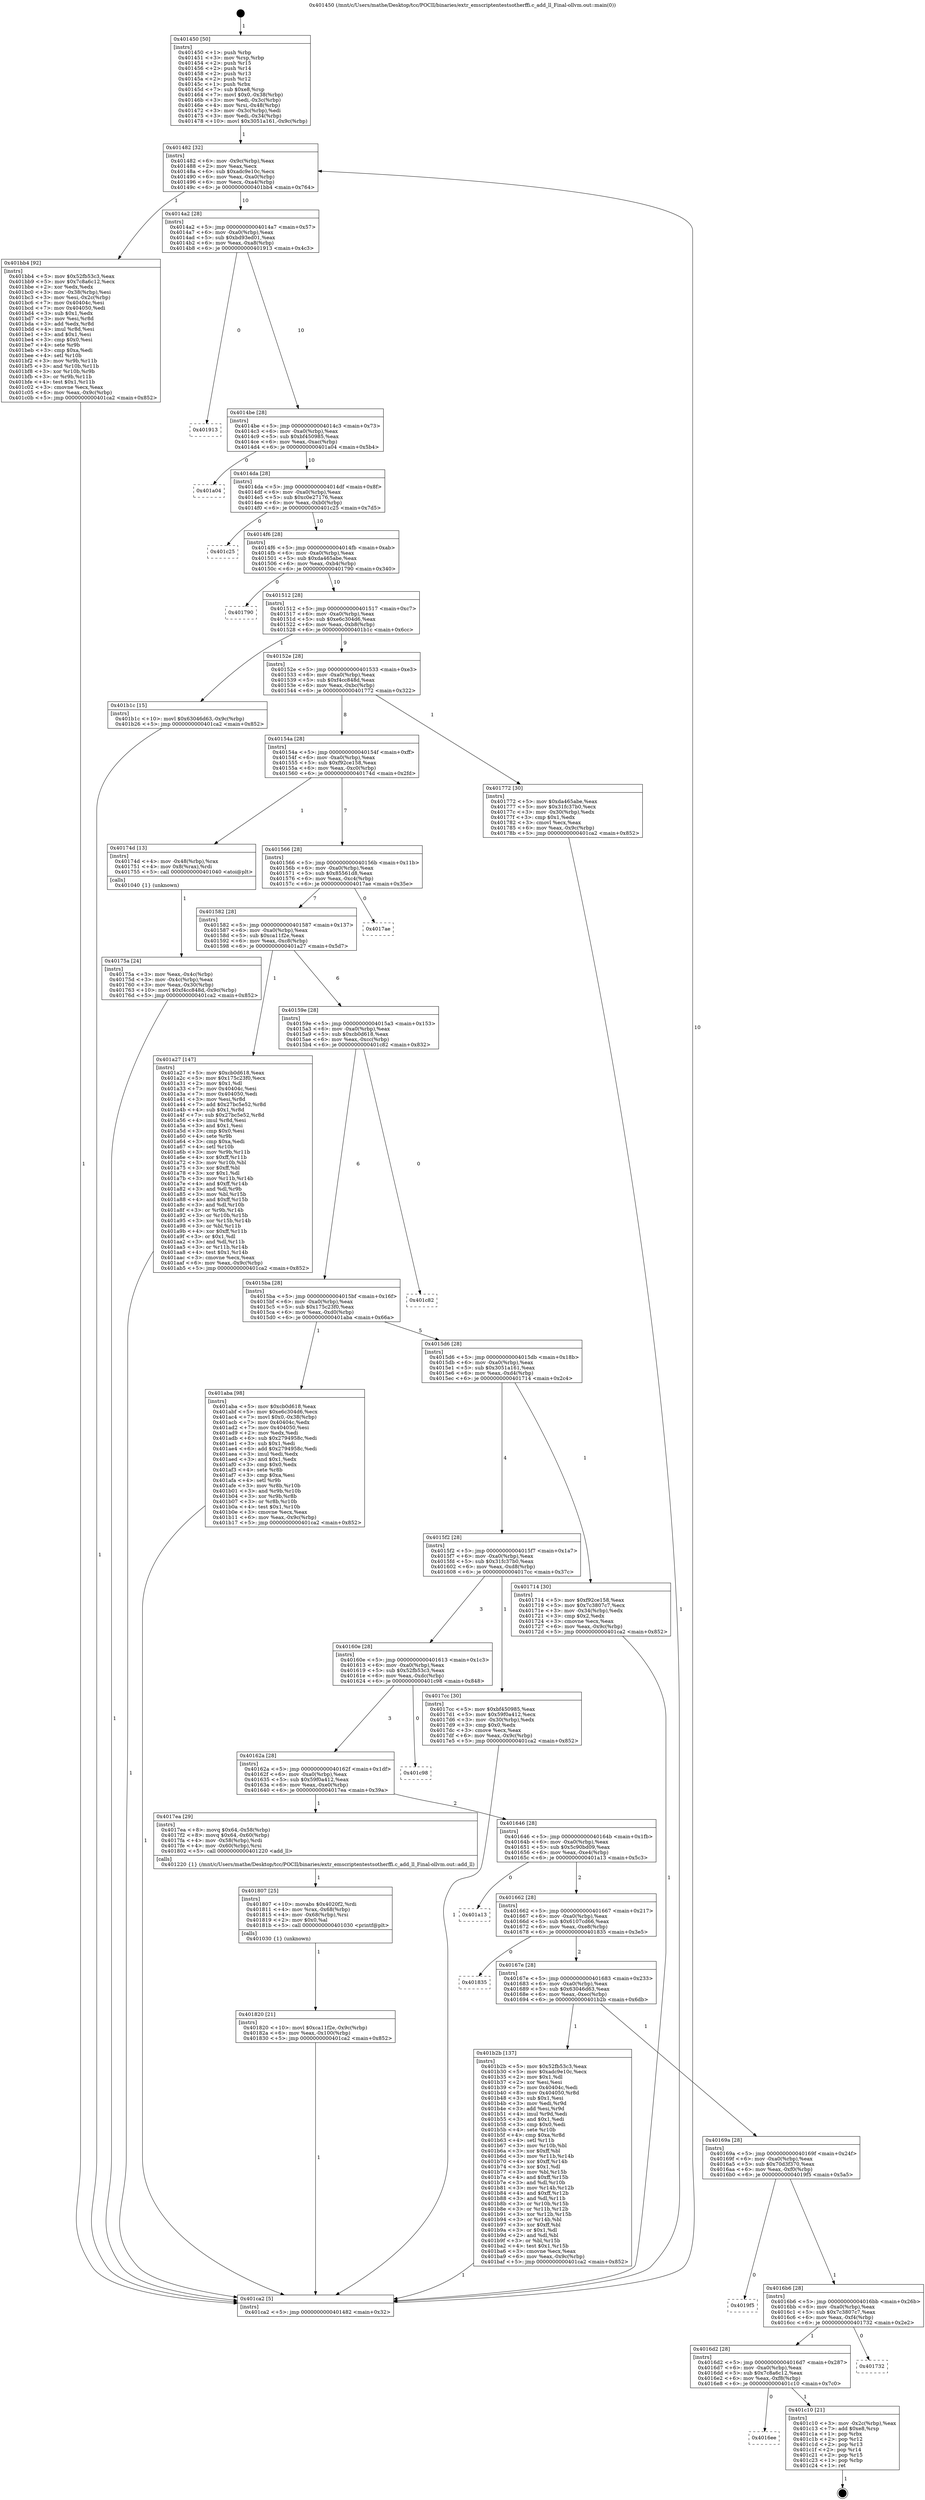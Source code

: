 digraph "0x401450" {
  label = "0x401450 (/mnt/c/Users/mathe/Desktop/tcc/POCII/binaries/extr_emscriptentestsotherffi.c_add_ll_Final-ollvm.out::main(0))"
  labelloc = "t"
  node[shape=record]

  Entry [label="",width=0.3,height=0.3,shape=circle,fillcolor=black,style=filled]
  "0x401482" [label="{
     0x401482 [32]\l
     | [instrs]\l
     &nbsp;&nbsp;0x401482 \<+6\>: mov -0x9c(%rbp),%eax\l
     &nbsp;&nbsp;0x401488 \<+2\>: mov %eax,%ecx\l
     &nbsp;&nbsp;0x40148a \<+6\>: sub $0xadc9e10c,%ecx\l
     &nbsp;&nbsp;0x401490 \<+6\>: mov %eax,-0xa0(%rbp)\l
     &nbsp;&nbsp;0x401496 \<+6\>: mov %ecx,-0xa4(%rbp)\l
     &nbsp;&nbsp;0x40149c \<+6\>: je 0000000000401bb4 \<main+0x764\>\l
  }"]
  "0x401bb4" [label="{
     0x401bb4 [92]\l
     | [instrs]\l
     &nbsp;&nbsp;0x401bb4 \<+5\>: mov $0x52fb53c3,%eax\l
     &nbsp;&nbsp;0x401bb9 \<+5\>: mov $0x7c8a6c12,%ecx\l
     &nbsp;&nbsp;0x401bbe \<+2\>: xor %edx,%edx\l
     &nbsp;&nbsp;0x401bc0 \<+3\>: mov -0x38(%rbp),%esi\l
     &nbsp;&nbsp;0x401bc3 \<+3\>: mov %esi,-0x2c(%rbp)\l
     &nbsp;&nbsp;0x401bc6 \<+7\>: mov 0x40404c,%esi\l
     &nbsp;&nbsp;0x401bcd \<+7\>: mov 0x404050,%edi\l
     &nbsp;&nbsp;0x401bd4 \<+3\>: sub $0x1,%edx\l
     &nbsp;&nbsp;0x401bd7 \<+3\>: mov %esi,%r8d\l
     &nbsp;&nbsp;0x401bda \<+3\>: add %edx,%r8d\l
     &nbsp;&nbsp;0x401bdd \<+4\>: imul %r8d,%esi\l
     &nbsp;&nbsp;0x401be1 \<+3\>: and $0x1,%esi\l
     &nbsp;&nbsp;0x401be4 \<+3\>: cmp $0x0,%esi\l
     &nbsp;&nbsp;0x401be7 \<+4\>: sete %r9b\l
     &nbsp;&nbsp;0x401beb \<+3\>: cmp $0xa,%edi\l
     &nbsp;&nbsp;0x401bee \<+4\>: setl %r10b\l
     &nbsp;&nbsp;0x401bf2 \<+3\>: mov %r9b,%r11b\l
     &nbsp;&nbsp;0x401bf5 \<+3\>: and %r10b,%r11b\l
     &nbsp;&nbsp;0x401bf8 \<+3\>: xor %r10b,%r9b\l
     &nbsp;&nbsp;0x401bfb \<+3\>: or %r9b,%r11b\l
     &nbsp;&nbsp;0x401bfe \<+4\>: test $0x1,%r11b\l
     &nbsp;&nbsp;0x401c02 \<+3\>: cmovne %ecx,%eax\l
     &nbsp;&nbsp;0x401c05 \<+6\>: mov %eax,-0x9c(%rbp)\l
     &nbsp;&nbsp;0x401c0b \<+5\>: jmp 0000000000401ca2 \<main+0x852\>\l
  }"]
  "0x4014a2" [label="{
     0x4014a2 [28]\l
     | [instrs]\l
     &nbsp;&nbsp;0x4014a2 \<+5\>: jmp 00000000004014a7 \<main+0x57\>\l
     &nbsp;&nbsp;0x4014a7 \<+6\>: mov -0xa0(%rbp),%eax\l
     &nbsp;&nbsp;0x4014ad \<+5\>: sub $0xbd93ed01,%eax\l
     &nbsp;&nbsp;0x4014b2 \<+6\>: mov %eax,-0xa8(%rbp)\l
     &nbsp;&nbsp;0x4014b8 \<+6\>: je 0000000000401913 \<main+0x4c3\>\l
  }"]
  Exit [label="",width=0.3,height=0.3,shape=circle,fillcolor=black,style=filled,peripheries=2]
  "0x401913" [label="{
     0x401913\l
  }", style=dashed]
  "0x4014be" [label="{
     0x4014be [28]\l
     | [instrs]\l
     &nbsp;&nbsp;0x4014be \<+5\>: jmp 00000000004014c3 \<main+0x73\>\l
     &nbsp;&nbsp;0x4014c3 \<+6\>: mov -0xa0(%rbp),%eax\l
     &nbsp;&nbsp;0x4014c9 \<+5\>: sub $0xbf450985,%eax\l
     &nbsp;&nbsp;0x4014ce \<+6\>: mov %eax,-0xac(%rbp)\l
     &nbsp;&nbsp;0x4014d4 \<+6\>: je 0000000000401a04 \<main+0x5b4\>\l
  }"]
  "0x4016ee" [label="{
     0x4016ee\l
  }", style=dashed]
  "0x401a04" [label="{
     0x401a04\l
  }", style=dashed]
  "0x4014da" [label="{
     0x4014da [28]\l
     | [instrs]\l
     &nbsp;&nbsp;0x4014da \<+5\>: jmp 00000000004014df \<main+0x8f\>\l
     &nbsp;&nbsp;0x4014df \<+6\>: mov -0xa0(%rbp),%eax\l
     &nbsp;&nbsp;0x4014e5 \<+5\>: sub $0xc0e27176,%eax\l
     &nbsp;&nbsp;0x4014ea \<+6\>: mov %eax,-0xb0(%rbp)\l
     &nbsp;&nbsp;0x4014f0 \<+6\>: je 0000000000401c25 \<main+0x7d5\>\l
  }"]
  "0x401c10" [label="{
     0x401c10 [21]\l
     | [instrs]\l
     &nbsp;&nbsp;0x401c10 \<+3\>: mov -0x2c(%rbp),%eax\l
     &nbsp;&nbsp;0x401c13 \<+7\>: add $0xe8,%rsp\l
     &nbsp;&nbsp;0x401c1a \<+1\>: pop %rbx\l
     &nbsp;&nbsp;0x401c1b \<+2\>: pop %r12\l
     &nbsp;&nbsp;0x401c1d \<+2\>: pop %r13\l
     &nbsp;&nbsp;0x401c1f \<+2\>: pop %r14\l
     &nbsp;&nbsp;0x401c21 \<+2\>: pop %r15\l
     &nbsp;&nbsp;0x401c23 \<+1\>: pop %rbp\l
     &nbsp;&nbsp;0x401c24 \<+1\>: ret\l
  }"]
  "0x401c25" [label="{
     0x401c25\l
  }", style=dashed]
  "0x4014f6" [label="{
     0x4014f6 [28]\l
     | [instrs]\l
     &nbsp;&nbsp;0x4014f6 \<+5\>: jmp 00000000004014fb \<main+0xab\>\l
     &nbsp;&nbsp;0x4014fb \<+6\>: mov -0xa0(%rbp),%eax\l
     &nbsp;&nbsp;0x401501 \<+5\>: sub $0xda465abe,%eax\l
     &nbsp;&nbsp;0x401506 \<+6\>: mov %eax,-0xb4(%rbp)\l
     &nbsp;&nbsp;0x40150c \<+6\>: je 0000000000401790 \<main+0x340\>\l
  }"]
  "0x4016d2" [label="{
     0x4016d2 [28]\l
     | [instrs]\l
     &nbsp;&nbsp;0x4016d2 \<+5\>: jmp 00000000004016d7 \<main+0x287\>\l
     &nbsp;&nbsp;0x4016d7 \<+6\>: mov -0xa0(%rbp),%eax\l
     &nbsp;&nbsp;0x4016dd \<+5\>: sub $0x7c8a6c12,%eax\l
     &nbsp;&nbsp;0x4016e2 \<+6\>: mov %eax,-0xf8(%rbp)\l
     &nbsp;&nbsp;0x4016e8 \<+6\>: je 0000000000401c10 \<main+0x7c0\>\l
  }"]
  "0x401790" [label="{
     0x401790\l
  }", style=dashed]
  "0x401512" [label="{
     0x401512 [28]\l
     | [instrs]\l
     &nbsp;&nbsp;0x401512 \<+5\>: jmp 0000000000401517 \<main+0xc7\>\l
     &nbsp;&nbsp;0x401517 \<+6\>: mov -0xa0(%rbp),%eax\l
     &nbsp;&nbsp;0x40151d \<+5\>: sub $0xe6c304d6,%eax\l
     &nbsp;&nbsp;0x401522 \<+6\>: mov %eax,-0xb8(%rbp)\l
     &nbsp;&nbsp;0x401528 \<+6\>: je 0000000000401b1c \<main+0x6cc\>\l
  }"]
  "0x401732" [label="{
     0x401732\l
  }", style=dashed]
  "0x401b1c" [label="{
     0x401b1c [15]\l
     | [instrs]\l
     &nbsp;&nbsp;0x401b1c \<+10\>: movl $0x63046d63,-0x9c(%rbp)\l
     &nbsp;&nbsp;0x401b26 \<+5\>: jmp 0000000000401ca2 \<main+0x852\>\l
  }"]
  "0x40152e" [label="{
     0x40152e [28]\l
     | [instrs]\l
     &nbsp;&nbsp;0x40152e \<+5\>: jmp 0000000000401533 \<main+0xe3\>\l
     &nbsp;&nbsp;0x401533 \<+6\>: mov -0xa0(%rbp),%eax\l
     &nbsp;&nbsp;0x401539 \<+5\>: sub $0xf4cc848d,%eax\l
     &nbsp;&nbsp;0x40153e \<+6\>: mov %eax,-0xbc(%rbp)\l
     &nbsp;&nbsp;0x401544 \<+6\>: je 0000000000401772 \<main+0x322\>\l
  }"]
  "0x4016b6" [label="{
     0x4016b6 [28]\l
     | [instrs]\l
     &nbsp;&nbsp;0x4016b6 \<+5\>: jmp 00000000004016bb \<main+0x26b\>\l
     &nbsp;&nbsp;0x4016bb \<+6\>: mov -0xa0(%rbp),%eax\l
     &nbsp;&nbsp;0x4016c1 \<+5\>: sub $0x7c3807c7,%eax\l
     &nbsp;&nbsp;0x4016c6 \<+6\>: mov %eax,-0xf4(%rbp)\l
     &nbsp;&nbsp;0x4016cc \<+6\>: je 0000000000401732 \<main+0x2e2\>\l
  }"]
  "0x401772" [label="{
     0x401772 [30]\l
     | [instrs]\l
     &nbsp;&nbsp;0x401772 \<+5\>: mov $0xda465abe,%eax\l
     &nbsp;&nbsp;0x401777 \<+5\>: mov $0x31fc37b0,%ecx\l
     &nbsp;&nbsp;0x40177c \<+3\>: mov -0x30(%rbp),%edx\l
     &nbsp;&nbsp;0x40177f \<+3\>: cmp $0x1,%edx\l
     &nbsp;&nbsp;0x401782 \<+3\>: cmovl %ecx,%eax\l
     &nbsp;&nbsp;0x401785 \<+6\>: mov %eax,-0x9c(%rbp)\l
     &nbsp;&nbsp;0x40178b \<+5\>: jmp 0000000000401ca2 \<main+0x852\>\l
  }"]
  "0x40154a" [label="{
     0x40154a [28]\l
     | [instrs]\l
     &nbsp;&nbsp;0x40154a \<+5\>: jmp 000000000040154f \<main+0xff\>\l
     &nbsp;&nbsp;0x40154f \<+6\>: mov -0xa0(%rbp),%eax\l
     &nbsp;&nbsp;0x401555 \<+5\>: sub $0xf92ce158,%eax\l
     &nbsp;&nbsp;0x40155a \<+6\>: mov %eax,-0xc0(%rbp)\l
     &nbsp;&nbsp;0x401560 \<+6\>: je 000000000040174d \<main+0x2fd\>\l
  }"]
  "0x4019f5" [label="{
     0x4019f5\l
  }", style=dashed]
  "0x40174d" [label="{
     0x40174d [13]\l
     | [instrs]\l
     &nbsp;&nbsp;0x40174d \<+4\>: mov -0x48(%rbp),%rax\l
     &nbsp;&nbsp;0x401751 \<+4\>: mov 0x8(%rax),%rdi\l
     &nbsp;&nbsp;0x401755 \<+5\>: call 0000000000401040 \<atoi@plt\>\l
     | [calls]\l
     &nbsp;&nbsp;0x401040 \{1\} (unknown)\l
  }"]
  "0x401566" [label="{
     0x401566 [28]\l
     | [instrs]\l
     &nbsp;&nbsp;0x401566 \<+5\>: jmp 000000000040156b \<main+0x11b\>\l
     &nbsp;&nbsp;0x40156b \<+6\>: mov -0xa0(%rbp),%eax\l
     &nbsp;&nbsp;0x401571 \<+5\>: sub $0x85561d8,%eax\l
     &nbsp;&nbsp;0x401576 \<+6\>: mov %eax,-0xc4(%rbp)\l
     &nbsp;&nbsp;0x40157c \<+6\>: je 00000000004017ae \<main+0x35e\>\l
  }"]
  "0x40169a" [label="{
     0x40169a [28]\l
     | [instrs]\l
     &nbsp;&nbsp;0x40169a \<+5\>: jmp 000000000040169f \<main+0x24f\>\l
     &nbsp;&nbsp;0x40169f \<+6\>: mov -0xa0(%rbp),%eax\l
     &nbsp;&nbsp;0x4016a5 \<+5\>: sub $0x70d3f370,%eax\l
     &nbsp;&nbsp;0x4016aa \<+6\>: mov %eax,-0xf0(%rbp)\l
     &nbsp;&nbsp;0x4016b0 \<+6\>: je 00000000004019f5 \<main+0x5a5\>\l
  }"]
  "0x4017ae" [label="{
     0x4017ae\l
  }", style=dashed]
  "0x401582" [label="{
     0x401582 [28]\l
     | [instrs]\l
     &nbsp;&nbsp;0x401582 \<+5\>: jmp 0000000000401587 \<main+0x137\>\l
     &nbsp;&nbsp;0x401587 \<+6\>: mov -0xa0(%rbp),%eax\l
     &nbsp;&nbsp;0x40158d \<+5\>: sub $0xca11f2e,%eax\l
     &nbsp;&nbsp;0x401592 \<+6\>: mov %eax,-0xc8(%rbp)\l
     &nbsp;&nbsp;0x401598 \<+6\>: je 0000000000401a27 \<main+0x5d7\>\l
  }"]
  "0x401b2b" [label="{
     0x401b2b [137]\l
     | [instrs]\l
     &nbsp;&nbsp;0x401b2b \<+5\>: mov $0x52fb53c3,%eax\l
     &nbsp;&nbsp;0x401b30 \<+5\>: mov $0xadc9e10c,%ecx\l
     &nbsp;&nbsp;0x401b35 \<+2\>: mov $0x1,%dl\l
     &nbsp;&nbsp;0x401b37 \<+2\>: xor %esi,%esi\l
     &nbsp;&nbsp;0x401b39 \<+7\>: mov 0x40404c,%edi\l
     &nbsp;&nbsp;0x401b40 \<+8\>: mov 0x404050,%r8d\l
     &nbsp;&nbsp;0x401b48 \<+3\>: sub $0x1,%esi\l
     &nbsp;&nbsp;0x401b4b \<+3\>: mov %edi,%r9d\l
     &nbsp;&nbsp;0x401b4e \<+3\>: add %esi,%r9d\l
     &nbsp;&nbsp;0x401b51 \<+4\>: imul %r9d,%edi\l
     &nbsp;&nbsp;0x401b55 \<+3\>: and $0x1,%edi\l
     &nbsp;&nbsp;0x401b58 \<+3\>: cmp $0x0,%edi\l
     &nbsp;&nbsp;0x401b5b \<+4\>: sete %r10b\l
     &nbsp;&nbsp;0x401b5f \<+4\>: cmp $0xa,%r8d\l
     &nbsp;&nbsp;0x401b63 \<+4\>: setl %r11b\l
     &nbsp;&nbsp;0x401b67 \<+3\>: mov %r10b,%bl\l
     &nbsp;&nbsp;0x401b6a \<+3\>: xor $0xff,%bl\l
     &nbsp;&nbsp;0x401b6d \<+3\>: mov %r11b,%r14b\l
     &nbsp;&nbsp;0x401b70 \<+4\>: xor $0xff,%r14b\l
     &nbsp;&nbsp;0x401b74 \<+3\>: xor $0x1,%dl\l
     &nbsp;&nbsp;0x401b77 \<+3\>: mov %bl,%r15b\l
     &nbsp;&nbsp;0x401b7a \<+4\>: and $0xff,%r15b\l
     &nbsp;&nbsp;0x401b7e \<+3\>: and %dl,%r10b\l
     &nbsp;&nbsp;0x401b81 \<+3\>: mov %r14b,%r12b\l
     &nbsp;&nbsp;0x401b84 \<+4\>: and $0xff,%r12b\l
     &nbsp;&nbsp;0x401b88 \<+3\>: and %dl,%r11b\l
     &nbsp;&nbsp;0x401b8b \<+3\>: or %r10b,%r15b\l
     &nbsp;&nbsp;0x401b8e \<+3\>: or %r11b,%r12b\l
     &nbsp;&nbsp;0x401b91 \<+3\>: xor %r12b,%r15b\l
     &nbsp;&nbsp;0x401b94 \<+3\>: or %r14b,%bl\l
     &nbsp;&nbsp;0x401b97 \<+3\>: xor $0xff,%bl\l
     &nbsp;&nbsp;0x401b9a \<+3\>: or $0x1,%dl\l
     &nbsp;&nbsp;0x401b9d \<+2\>: and %dl,%bl\l
     &nbsp;&nbsp;0x401b9f \<+3\>: or %bl,%r15b\l
     &nbsp;&nbsp;0x401ba2 \<+4\>: test $0x1,%r15b\l
     &nbsp;&nbsp;0x401ba6 \<+3\>: cmovne %ecx,%eax\l
     &nbsp;&nbsp;0x401ba9 \<+6\>: mov %eax,-0x9c(%rbp)\l
     &nbsp;&nbsp;0x401baf \<+5\>: jmp 0000000000401ca2 \<main+0x852\>\l
  }"]
  "0x401a27" [label="{
     0x401a27 [147]\l
     | [instrs]\l
     &nbsp;&nbsp;0x401a27 \<+5\>: mov $0xcb0d618,%eax\l
     &nbsp;&nbsp;0x401a2c \<+5\>: mov $0x175c23f0,%ecx\l
     &nbsp;&nbsp;0x401a31 \<+2\>: mov $0x1,%dl\l
     &nbsp;&nbsp;0x401a33 \<+7\>: mov 0x40404c,%esi\l
     &nbsp;&nbsp;0x401a3a \<+7\>: mov 0x404050,%edi\l
     &nbsp;&nbsp;0x401a41 \<+3\>: mov %esi,%r8d\l
     &nbsp;&nbsp;0x401a44 \<+7\>: add $0x27bc5e52,%r8d\l
     &nbsp;&nbsp;0x401a4b \<+4\>: sub $0x1,%r8d\l
     &nbsp;&nbsp;0x401a4f \<+7\>: sub $0x27bc5e52,%r8d\l
     &nbsp;&nbsp;0x401a56 \<+4\>: imul %r8d,%esi\l
     &nbsp;&nbsp;0x401a5a \<+3\>: and $0x1,%esi\l
     &nbsp;&nbsp;0x401a5d \<+3\>: cmp $0x0,%esi\l
     &nbsp;&nbsp;0x401a60 \<+4\>: sete %r9b\l
     &nbsp;&nbsp;0x401a64 \<+3\>: cmp $0xa,%edi\l
     &nbsp;&nbsp;0x401a67 \<+4\>: setl %r10b\l
     &nbsp;&nbsp;0x401a6b \<+3\>: mov %r9b,%r11b\l
     &nbsp;&nbsp;0x401a6e \<+4\>: xor $0xff,%r11b\l
     &nbsp;&nbsp;0x401a72 \<+3\>: mov %r10b,%bl\l
     &nbsp;&nbsp;0x401a75 \<+3\>: xor $0xff,%bl\l
     &nbsp;&nbsp;0x401a78 \<+3\>: xor $0x1,%dl\l
     &nbsp;&nbsp;0x401a7b \<+3\>: mov %r11b,%r14b\l
     &nbsp;&nbsp;0x401a7e \<+4\>: and $0xff,%r14b\l
     &nbsp;&nbsp;0x401a82 \<+3\>: and %dl,%r9b\l
     &nbsp;&nbsp;0x401a85 \<+3\>: mov %bl,%r15b\l
     &nbsp;&nbsp;0x401a88 \<+4\>: and $0xff,%r15b\l
     &nbsp;&nbsp;0x401a8c \<+3\>: and %dl,%r10b\l
     &nbsp;&nbsp;0x401a8f \<+3\>: or %r9b,%r14b\l
     &nbsp;&nbsp;0x401a92 \<+3\>: or %r10b,%r15b\l
     &nbsp;&nbsp;0x401a95 \<+3\>: xor %r15b,%r14b\l
     &nbsp;&nbsp;0x401a98 \<+3\>: or %bl,%r11b\l
     &nbsp;&nbsp;0x401a9b \<+4\>: xor $0xff,%r11b\l
     &nbsp;&nbsp;0x401a9f \<+3\>: or $0x1,%dl\l
     &nbsp;&nbsp;0x401aa2 \<+3\>: and %dl,%r11b\l
     &nbsp;&nbsp;0x401aa5 \<+3\>: or %r11b,%r14b\l
     &nbsp;&nbsp;0x401aa8 \<+4\>: test $0x1,%r14b\l
     &nbsp;&nbsp;0x401aac \<+3\>: cmovne %ecx,%eax\l
     &nbsp;&nbsp;0x401aaf \<+6\>: mov %eax,-0x9c(%rbp)\l
     &nbsp;&nbsp;0x401ab5 \<+5\>: jmp 0000000000401ca2 \<main+0x852\>\l
  }"]
  "0x40159e" [label="{
     0x40159e [28]\l
     | [instrs]\l
     &nbsp;&nbsp;0x40159e \<+5\>: jmp 00000000004015a3 \<main+0x153\>\l
     &nbsp;&nbsp;0x4015a3 \<+6\>: mov -0xa0(%rbp),%eax\l
     &nbsp;&nbsp;0x4015a9 \<+5\>: sub $0xcb0d618,%eax\l
     &nbsp;&nbsp;0x4015ae \<+6\>: mov %eax,-0xcc(%rbp)\l
     &nbsp;&nbsp;0x4015b4 \<+6\>: je 0000000000401c82 \<main+0x832\>\l
  }"]
  "0x40167e" [label="{
     0x40167e [28]\l
     | [instrs]\l
     &nbsp;&nbsp;0x40167e \<+5\>: jmp 0000000000401683 \<main+0x233\>\l
     &nbsp;&nbsp;0x401683 \<+6\>: mov -0xa0(%rbp),%eax\l
     &nbsp;&nbsp;0x401689 \<+5\>: sub $0x63046d63,%eax\l
     &nbsp;&nbsp;0x40168e \<+6\>: mov %eax,-0xec(%rbp)\l
     &nbsp;&nbsp;0x401694 \<+6\>: je 0000000000401b2b \<main+0x6db\>\l
  }"]
  "0x401c82" [label="{
     0x401c82\l
  }", style=dashed]
  "0x4015ba" [label="{
     0x4015ba [28]\l
     | [instrs]\l
     &nbsp;&nbsp;0x4015ba \<+5\>: jmp 00000000004015bf \<main+0x16f\>\l
     &nbsp;&nbsp;0x4015bf \<+6\>: mov -0xa0(%rbp),%eax\l
     &nbsp;&nbsp;0x4015c5 \<+5\>: sub $0x175c23f0,%eax\l
     &nbsp;&nbsp;0x4015ca \<+6\>: mov %eax,-0xd0(%rbp)\l
     &nbsp;&nbsp;0x4015d0 \<+6\>: je 0000000000401aba \<main+0x66a\>\l
  }"]
  "0x401835" [label="{
     0x401835\l
  }", style=dashed]
  "0x401aba" [label="{
     0x401aba [98]\l
     | [instrs]\l
     &nbsp;&nbsp;0x401aba \<+5\>: mov $0xcb0d618,%eax\l
     &nbsp;&nbsp;0x401abf \<+5\>: mov $0xe6c304d6,%ecx\l
     &nbsp;&nbsp;0x401ac4 \<+7\>: movl $0x0,-0x38(%rbp)\l
     &nbsp;&nbsp;0x401acb \<+7\>: mov 0x40404c,%edx\l
     &nbsp;&nbsp;0x401ad2 \<+7\>: mov 0x404050,%esi\l
     &nbsp;&nbsp;0x401ad9 \<+2\>: mov %edx,%edi\l
     &nbsp;&nbsp;0x401adb \<+6\>: sub $0x2794958c,%edi\l
     &nbsp;&nbsp;0x401ae1 \<+3\>: sub $0x1,%edi\l
     &nbsp;&nbsp;0x401ae4 \<+6\>: add $0x2794958c,%edi\l
     &nbsp;&nbsp;0x401aea \<+3\>: imul %edi,%edx\l
     &nbsp;&nbsp;0x401aed \<+3\>: and $0x1,%edx\l
     &nbsp;&nbsp;0x401af0 \<+3\>: cmp $0x0,%edx\l
     &nbsp;&nbsp;0x401af3 \<+4\>: sete %r8b\l
     &nbsp;&nbsp;0x401af7 \<+3\>: cmp $0xa,%esi\l
     &nbsp;&nbsp;0x401afa \<+4\>: setl %r9b\l
     &nbsp;&nbsp;0x401afe \<+3\>: mov %r8b,%r10b\l
     &nbsp;&nbsp;0x401b01 \<+3\>: and %r9b,%r10b\l
     &nbsp;&nbsp;0x401b04 \<+3\>: xor %r9b,%r8b\l
     &nbsp;&nbsp;0x401b07 \<+3\>: or %r8b,%r10b\l
     &nbsp;&nbsp;0x401b0a \<+4\>: test $0x1,%r10b\l
     &nbsp;&nbsp;0x401b0e \<+3\>: cmovne %ecx,%eax\l
     &nbsp;&nbsp;0x401b11 \<+6\>: mov %eax,-0x9c(%rbp)\l
     &nbsp;&nbsp;0x401b17 \<+5\>: jmp 0000000000401ca2 \<main+0x852\>\l
  }"]
  "0x4015d6" [label="{
     0x4015d6 [28]\l
     | [instrs]\l
     &nbsp;&nbsp;0x4015d6 \<+5\>: jmp 00000000004015db \<main+0x18b\>\l
     &nbsp;&nbsp;0x4015db \<+6\>: mov -0xa0(%rbp),%eax\l
     &nbsp;&nbsp;0x4015e1 \<+5\>: sub $0x3051a161,%eax\l
     &nbsp;&nbsp;0x4015e6 \<+6\>: mov %eax,-0xd4(%rbp)\l
     &nbsp;&nbsp;0x4015ec \<+6\>: je 0000000000401714 \<main+0x2c4\>\l
  }"]
  "0x401662" [label="{
     0x401662 [28]\l
     | [instrs]\l
     &nbsp;&nbsp;0x401662 \<+5\>: jmp 0000000000401667 \<main+0x217\>\l
     &nbsp;&nbsp;0x401667 \<+6\>: mov -0xa0(%rbp),%eax\l
     &nbsp;&nbsp;0x40166d \<+5\>: sub $0x6107cd66,%eax\l
     &nbsp;&nbsp;0x401672 \<+6\>: mov %eax,-0xe8(%rbp)\l
     &nbsp;&nbsp;0x401678 \<+6\>: je 0000000000401835 \<main+0x3e5\>\l
  }"]
  "0x401714" [label="{
     0x401714 [30]\l
     | [instrs]\l
     &nbsp;&nbsp;0x401714 \<+5\>: mov $0xf92ce158,%eax\l
     &nbsp;&nbsp;0x401719 \<+5\>: mov $0x7c3807c7,%ecx\l
     &nbsp;&nbsp;0x40171e \<+3\>: mov -0x34(%rbp),%edx\l
     &nbsp;&nbsp;0x401721 \<+3\>: cmp $0x2,%edx\l
     &nbsp;&nbsp;0x401724 \<+3\>: cmovne %ecx,%eax\l
     &nbsp;&nbsp;0x401727 \<+6\>: mov %eax,-0x9c(%rbp)\l
     &nbsp;&nbsp;0x40172d \<+5\>: jmp 0000000000401ca2 \<main+0x852\>\l
  }"]
  "0x4015f2" [label="{
     0x4015f2 [28]\l
     | [instrs]\l
     &nbsp;&nbsp;0x4015f2 \<+5\>: jmp 00000000004015f7 \<main+0x1a7\>\l
     &nbsp;&nbsp;0x4015f7 \<+6\>: mov -0xa0(%rbp),%eax\l
     &nbsp;&nbsp;0x4015fd \<+5\>: sub $0x31fc37b0,%eax\l
     &nbsp;&nbsp;0x401602 \<+6\>: mov %eax,-0xd8(%rbp)\l
     &nbsp;&nbsp;0x401608 \<+6\>: je 00000000004017cc \<main+0x37c\>\l
  }"]
  "0x401ca2" [label="{
     0x401ca2 [5]\l
     | [instrs]\l
     &nbsp;&nbsp;0x401ca2 \<+5\>: jmp 0000000000401482 \<main+0x32\>\l
  }"]
  "0x401450" [label="{
     0x401450 [50]\l
     | [instrs]\l
     &nbsp;&nbsp;0x401450 \<+1\>: push %rbp\l
     &nbsp;&nbsp;0x401451 \<+3\>: mov %rsp,%rbp\l
     &nbsp;&nbsp;0x401454 \<+2\>: push %r15\l
     &nbsp;&nbsp;0x401456 \<+2\>: push %r14\l
     &nbsp;&nbsp;0x401458 \<+2\>: push %r13\l
     &nbsp;&nbsp;0x40145a \<+2\>: push %r12\l
     &nbsp;&nbsp;0x40145c \<+1\>: push %rbx\l
     &nbsp;&nbsp;0x40145d \<+7\>: sub $0xe8,%rsp\l
     &nbsp;&nbsp;0x401464 \<+7\>: movl $0x0,-0x38(%rbp)\l
     &nbsp;&nbsp;0x40146b \<+3\>: mov %edi,-0x3c(%rbp)\l
     &nbsp;&nbsp;0x40146e \<+4\>: mov %rsi,-0x48(%rbp)\l
     &nbsp;&nbsp;0x401472 \<+3\>: mov -0x3c(%rbp),%edi\l
     &nbsp;&nbsp;0x401475 \<+3\>: mov %edi,-0x34(%rbp)\l
     &nbsp;&nbsp;0x401478 \<+10\>: movl $0x3051a161,-0x9c(%rbp)\l
  }"]
  "0x40175a" [label="{
     0x40175a [24]\l
     | [instrs]\l
     &nbsp;&nbsp;0x40175a \<+3\>: mov %eax,-0x4c(%rbp)\l
     &nbsp;&nbsp;0x40175d \<+3\>: mov -0x4c(%rbp),%eax\l
     &nbsp;&nbsp;0x401760 \<+3\>: mov %eax,-0x30(%rbp)\l
     &nbsp;&nbsp;0x401763 \<+10\>: movl $0xf4cc848d,-0x9c(%rbp)\l
     &nbsp;&nbsp;0x40176d \<+5\>: jmp 0000000000401ca2 \<main+0x852\>\l
  }"]
  "0x401a13" [label="{
     0x401a13\l
  }", style=dashed]
  "0x4017cc" [label="{
     0x4017cc [30]\l
     | [instrs]\l
     &nbsp;&nbsp;0x4017cc \<+5\>: mov $0xbf450985,%eax\l
     &nbsp;&nbsp;0x4017d1 \<+5\>: mov $0x59f0a412,%ecx\l
     &nbsp;&nbsp;0x4017d6 \<+3\>: mov -0x30(%rbp),%edx\l
     &nbsp;&nbsp;0x4017d9 \<+3\>: cmp $0x0,%edx\l
     &nbsp;&nbsp;0x4017dc \<+3\>: cmove %ecx,%eax\l
     &nbsp;&nbsp;0x4017df \<+6\>: mov %eax,-0x9c(%rbp)\l
     &nbsp;&nbsp;0x4017e5 \<+5\>: jmp 0000000000401ca2 \<main+0x852\>\l
  }"]
  "0x40160e" [label="{
     0x40160e [28]\l
     | [instrs]\l
     &nbsp;&nbsp;0x40160e \<+5\>: jmp 0000000000401613 \<main+0x1c3\>\l
     &nbsp;&nbsp;0x401613 \<+6\>: mov -0xa0(%rbp),%eax\l
     &nbsp;&nbsp;0x401619 \<+5\>: sub $0x52fb53c3,%eax\l
     &nbsp;&nbsp;0x40161e \<+6\>: mov %eax,-0xdc(%rbp)\l
     &nbsp;&nbsp;0x401624 \<+6\>: je 0000000000401c98 \<main+0x848\>\l
  }"]
  "0x401820" [label="{
     0x401820 [21]\l
     | [instrs]\l
     &nbsp;&nbsp;0x401820 \<+10\>: movl $0xca11f2e,-0x9c(%rbp)\l
     &nbsp;&nbsp;0x40182a \<+6\>: mov %eax,-0x100(%rbp)\l
     &nbsp;&nbsp;0x401830 \<+5\>: jmp 0000000000401ca2 \<main+0x852\>\l
  }"]
  "0x401c98" [label="{
     0x401c98\l
  }", style=dashed]
  "0x40162a" [label="{
     0x40162a [28]\l
     | [instrs]\l
     &nbsp;&nbsp;0x40162a \<+5\>: jmp 000000000040162f \<main+0x1df\>\l
     &nbsp;&nbsp;0x40162f \<+6\>: mov -0xa0(%rbp),%eax\l
     &nbsp;&nbsp;0x401635 \<+5\>: sub $0x59f0a412,%eax\l
     &nbsp;&nbsp;0x40163a \<+6\>: mov %eax,-0xe0(%rbp)\l
     &nbsp;&nbsp;0x401640 \<+6\>: je 00000000004017ea \<main+0x39a\>\l
  }"]
  "0x401807" [label="{
     0x401807 [25]\l
     | [instrs]\l
     &nbsp;&nbsp;0x401807 \<+10\>: movabs $0x4020f2,%rdi\l
     &nbsp;&nbsp;0x401811 \<+4\>: mov %rax,-0x68(%rbp)\l
     &nbsp;&nbsp;0x401815 \<+4\>: mov -0x68(%rbp),%rsi\l
     &nbsp;&nbsp;0x401819 \<+2\>: mov $0x0,%al\l
     &nbsp;&nbsp;0x40181b \<+5\>: call 0000000000401030 \<printf@plt\>\l
     | [calls]\l
     &nbsp;&nbsp;0x401030 \{1\} (unknown)\l
  }"]
  "0x4017ea" [label="{
     0x4017ea [29]\l
     | [instrs]\l
     &nbsp;&nbsp;0x4017ea \<+8\>: movq $0x64,-0x58(%rbp)\l
     &nbsp;&nbsp;0x4017f2 \<+8\>: movq $0x64,-0x60(%rbp)\l
     &nbsp;&nbsp;0x4017fa \<+4\>: mov -0x58(%rbp),%rdi\l
     &nbsp;&nbsp;0x4017fe \<+4\>: mov -0x60(%rbp),%rsi\l
     &nbsp;&nbsp;0x401802 \<+5\>: call 0000000000401220 \<add_ll\>\l
     | [calls]\l
     &nbsp;&nbsp;0x401220 \{1\} (/mnt/c/Users/mathe/Desktop/tcc/POCII/binaries/extr_emscriptentestsotherffi.c_add_ll_Final-ollvm.out::add_ll)\l
  }"]
  "0x401646" [label="{
     0x401646 [28]\l
     | [instrs]\l
     &nbsp;&nbsp;0x401646 \<+5\>: jmp 000000000040164b \<main+0x1fb\>\l
     &nbsp;&nbsp;0x40164b \<+6\>: mov -0xa0(%rbp),%eax\l
     &nbsp;&nbsp;0x401651 \<+5\>: sub $0x5c90bd09,%eax\l
     &nbsp;&nbsp;0x401656 \<+6\>: mov %eax,-0xe4(%rbp)\l
     &nbsp;&nbsp;0x40165c \<+6\>: je 0000000000401a13 \<main+0x5c3\>\l
  }"]
  Entry -> "0x401450" [label=" 1"]
  "0x401482" -> "0x401bb4" [label=" 1"]
  "0x401482" -> "0x4014a2" [label=" 10"]
  "0x401c10" -> Exit [label=" 1"]
  "0x4014a2" -> "0x401913" [label=" 0"]
  "0x4014a2" -> "0x4014be" [label=" 10"]
  "0x4016d2" -> "0x4016ee" [label=" 0"]
  "0x4014be" -> "0x401a04" [label=" 0"]
  "0x4014be" -> "0x4014da" [label=" 10"]
  "0x4016d2" -> "0x401c10" [label=" 1"]
  "0x4014da" -> "0x401c25" [label=" 0"]
  "0x4014da" -> "0x4014f6" [label=" 10"]
  "0x4016b6" -> "0x4016d2" [label=" 1"]
  "0x4014f6" -> "0x401790" [label=" 0"]
  "0x4014f6" -> "0x401512" [label=" 10"]
  "0x4016b6" -> "0x401732" [label=" 0"]
  "0x401512" -> "0x401b1c" [label=" 1"]
  "0x401512" -> "0x40152e" [label=" 9"]
  "0x40169a" -> "0x4016b6" [label=" 1"]
  "0x40152e" -> "0x401772" [label=" 1"]
  "0x40152e" -> "0x40154a" [label=" 8"]
  "0x40169a" -> "0x4019f5" [label=" 0"]
  "0x40154a" -> "0x40174d" [label=" 1"]
  "0x40154a" -> "0x401566" [label=" 7"]
  "0x401bb4" -> "0x401ca2" [label=" 1"]
  "0x401566" -> "0x4017ae" [label=" 0"]
  "0x401566" -> "0x401582" [label=" 7"]
  "0x401b2b" -> "0x401ca2" [label=" 1"]
  "0x401582" -> "0x401a27" [label=" 1"]
  "0x401582" -> "0x40159e" [label=" 6"]
  "0x40167e" -> "0x40169a" [label=" 1"]
  "0x40159e" -> "0x401c82" [label=" 0"]
  "0x40159e" -> "0x4015ba" [label=" 6"]
  "0x40167e" -> "0x401b2b" [label=" 1"]
  "0x4015ba" -> "0x401aba" [label=" 1"]
  "0x4015ba" -> "0x4015d6" [label=" 5"]
  "0x401662" -> "0x40167e" [label=" 2"]
  "0x4015d6" -> "0x401714" [label=" 1"]
  "0x4015d6" -> "0x4015f2" [label=" 4"]
  "0x401714" -> "0x401ca2" [label=" 1"]
  "0x401450" -> "0x401482" [label=" 1"]
  "0x401ca2" -> "0x401482" [label=" 10"]
  "0x40174d" -> "0x40175a" [label=" 1"]
  "0x40175a" -> "0x401ca2" [label=" 1"]
  "0x401772" -> "0x401ca2" [label=" 1"]
  "0x401662" -> "0x401835" [label=" 0"]
  "0x4015f2" -> "0x4017cc" [label=" 1"]
  "0x4015f2" -> "0x40160e" [label=" 3"]
  "0x4017cc" -> "0x401ca2" [label=" 1"]
  "0x401646" -> "0x401662" [label=" 2"]
  "0x40160e" -> "0x401c98" [label=" 0"]
  "0x40160e" -> "0x40162a" [label=" 3"]
  "0x401646" -> "0x401a13" [label=" 0"]
  "0x40162a" -> "0x4017ea" [label=" 1"]
  "0x40162a" -> "0x401646" [label=" 2"]
  "0x4017ea" -> "0x401807" [label=" 1"]
  "0x401807" -> "0x401820" [label=" 1"]
  "0x401820" -> "0x401ca2" [label=" 1"]
  "0x401a27" -> "0x401ca2" [label=" 1"]
  "0x401aba" -> "0x401ca2" [label=" 1"]
  "0x401b1c" -> "0x401ca2" [label=" 1"]
}
